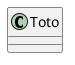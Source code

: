 {
  "sha1": "2ck8pad2mm8atd8n8ly6zqtkk5v6oo6",
  "insertion": {
    "when": "2024-05-30T20:48:19.954Z",
    "user": "plantuml@gmail.com"
  }
}
@startuml
skinparam CircledCharacterRadius 8
class Toto
@enduml
